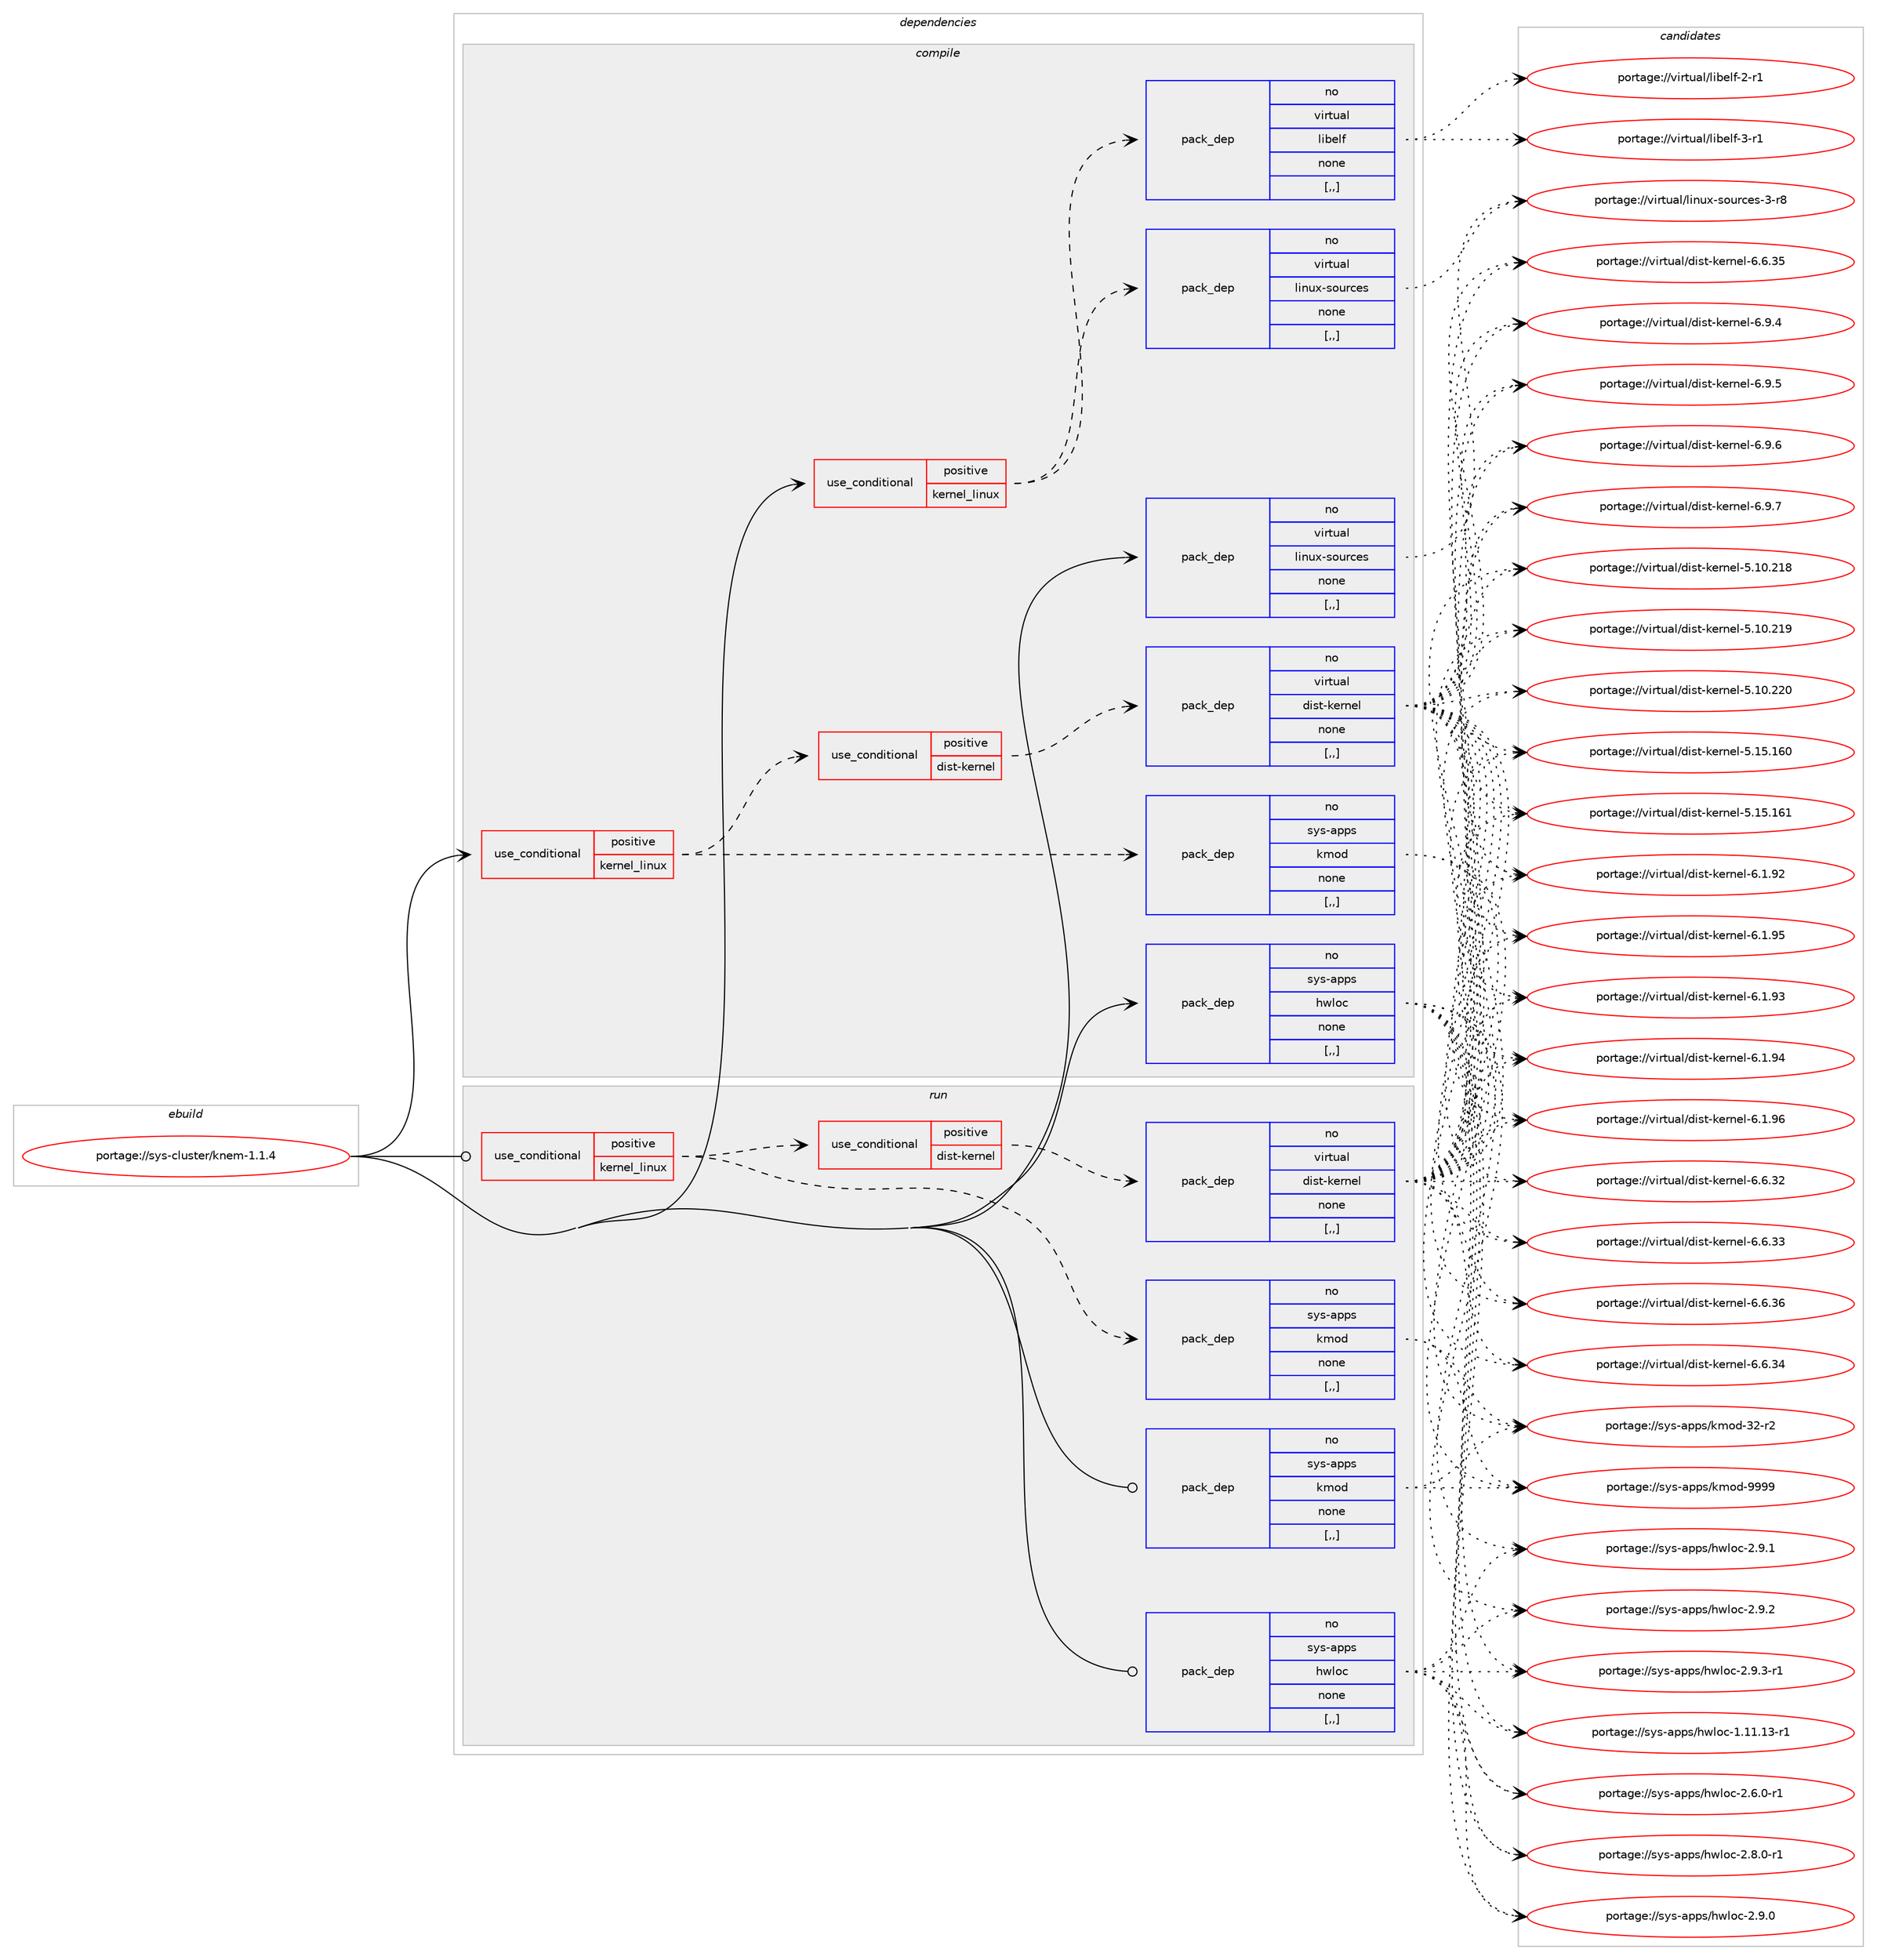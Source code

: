 digraph prolog {

# *************
# Graph options
# *************

newrank=true;
concentrate=true;
compound=true;
graph [rankdir=LR,fontname=Helvetica,fontsize=10,ranksep=1.5];#, ranksep=2.5, nodesep=0.2];
edge  [arrowhead=vee];
node  [fontname=Helvetica,fontsize=10];

# **********
# The ebuild
# **********

subgraph cluster_leftcol {
color=gray;
rank=same;
label=<<i>ebuild</i>>;
id [label="portage://sys-cluster/knem-1.1.4", color=red, width=4, href="../sys-cluster/knem-1.1.4.svg"];
}

# ****************
# The dependencies
# ****************

subgraph cluster_midcol {
color=gray;
label=<<i>dependencies</i>>;
subgraph cluster_compile {
fillcolor="#eeeeee";
style=filled;
label=<<i>compile</i>>;
subgraph cond111672 {
dependency420943 [label=<<TABLE BORDER="0" CELLBORDER="1" CELLSPACING="0" CELLPADDING="4"><TR><TD ROWSPAN="3" CELLPADDING="10">use_conditional</TD></TR><TR><TD>positive</TD></TR><TR><TD>kernel_linux</TD></TR></TABLE>>, shape=none, color=red];
subgraph pack306396 {
dependency420944 [label=<<TABLE BORDER="0" CELLBORDER="1" CELLSPACING="0" CELLPADDING="4" WIDTH="220"><TR><TD ROWSPAN="6" CELLPADDING="30">pack_dep</TD></TR><TR><TD WIDTH="110">no</TD></TR><TR><TD>sys-apps</TD></TR><TR><TD>kmod</TD></TR><TR><TD>none</TD></TR><TR><TD>[,,]</TD></TR></TABLE>>, shape=none, color=blue];
}
dependency420943:e -> dependency420944:w [weight=20,style="dashed",arrowhead="vee"];
subgraph cond111673 {
dependency420945 [label=<<TABLE BORDER="0" CELLBORDER="1" CELLSPACING="0" CELLPADDING="4"><TR><TD ROWSPAN="3" CELLPADDING="10">use_conditional</TD></TR><TR><TD>positive</TD></TR><TR><TD>dist-kernel</TD></TR></TABLE>>, shape=none, color=red];
subgraph pack306397 {
dependency420946 [label=<<TABLE BORDER="0" CELLBORDER="1" CELLSPACING="0" CELLPADDING="4" WIDTH="220"><TR><TD ROWSPAN="6" CELLPADDING="30">pack_dep</TD></TR><TR><TD WIDTH="110">no</TD></TR><TR><TD>virtual</TD></TR><TR><TD>dist-kernel</TD></TR><TR><TD>none</TD></TR><TR><TD>[,,]</TD></TR></TABLE>>, shape=none, color=blue];
}
dependency420945:e -> dependency420946:w [weight=20,style="dashed",arrowhead="vee"];
}
dependency420943:e -> dependency420945:w [weight=20,style="dashed",arrowhead="vee"];
}
id:e -> dependency420943:w [weight=20,style="solid",arrowhead="vee"];
subgraph cond111674 {
dependency420947 [label=<<TABLE BORDER="0" CELLBORDER="1" CELLSPACING="0" CELLPADDING="4"><TR><TD ROWSPAN="3" CELLPADDING="10">use_conditional</TD></TR><TR><TD>positive</TD></TR><TR><TD>kernel_linux</TD></TR></TABLE>>, shape=none, color=red];
subgraph pack306398 {
dependency420948 [label=<<TABLE BORDER="0" CELLBORDER="1" CELLSPACING="0" CELLPADDING="4" WIDTH="220"><TR><TD ROWSPAN="6" CELLPADDING="30">pack_dep</TD></TR><TR><TD WIDTH="110">no</TD></TR><TR><TD>virtual</TD></TR><TR><TD>linux-sources</TD></TR><TR><TD>none</TD></TR><TR><TD>[,,]</TD></TR></TABLE>>, shape=none, color=blue];
}
dependency420947:e -> dependency420948:w [weight=20,style="dashed",arrowhead="vee"];
subgraph pack306399 {
dependency420949 [label=<<TABLE BORDER="0" CELLBORDER="1" CELLSPACING="0" CELLPADDING="4" WIDTH="220"><TR><TD ROWSPAN="6" CELLPADDING="30">pack_dep</TD></TR><TR><TD WIDTH="110">no</TD></TR><TR><TD>virtual</TD></TR><TR><TD>libelf</TD></TR><TR><TD>none</TD></TR><TR><TD>[,,]</TD></TR></TABLE>>, shape=none, color=blue];
}
dependency420947:e -> dependency420949:w [weight=20,style="dashed",arrowhead="vee"];
}
id:e -> dependency420947:w [weight=20,style="solid",arrowhead="vee"];
subgraph pack306400 {
dependency420950 [label=<<TABLE BORDER="0" CELLBORDER="1" CELLSPACING="0" CELLPADDING="4" WIDTH="220"><TR><TD ROWSPAN="6" CELLPADDING="30">pack_dep</TD></TR><TR><TD WIDTH="110">no</TD></TR><TR><TD>sys-apps</TD></TR><TR><TD>hwloc</TD></TR><TR><TD>none</TD></TR><TR><TD>[,,]</TD></TR></TABLE>>, shape=none, color=blue];
}
id:e -> dependency420950:w [weight=20,style="solid",arrowhead="vee"];
subgraph pack306401 {
dependency420951 [label=<<TABLE BORDER="0" CELLBORDER="1" CELLSPACING="0" CELLPADDING="4" WIDTH="220"><TR><TD ROWSPAN="6" CELLPADDING="30">pack_dep</TD></TR><TR><TD WIDTH="110">no</TD></TR><TR><TD>virtual</TD></TR><TR><TD>linux-sources</TD></TR><TR><TD>none</TD></TR><TR><TD>[,,]</TD></TR></TABLE>>, shape=none, color=blue];
}
id:e -> dependency420951:w [weight=20,style="solid",arrowhead="vee"];
}
subgraph cluster_compileandrun {
fillcolor="#eeeeee";
style=filled;
label=<<i>compile and run</i>>;
}
subgraph cluster_run {
fillcolor="#eeeeee";
style=filled;
label=<<i>run</i>>;
subgraph cond111675 {
dependency420952 [label=<<TABLE BORDER="0" CELLBORDER="1" CELLSPACING="0" CELLPADDING="4"><TR><TD ROWSPAN="3" CELLPADDING="10">use_conditional</TD></TR><TR><TD>positive</TD></TR><TR><TD>kernel_linux</TD></TR></TABLE>>, shape=none, color=red];
subgraph pack306402 {
dependency420953 [label=<<TABLE BORDER="0" CELLBORDER="1" CELLSPACING="0" CELLPADDING="4" WIDTH="220"><TR><TD ROWSPAN="6" CELLPADDING="30">pack_dep</TD></TR><TR><TD WIDTH="110">no</TD></TR><TR><TD>sys-apps</TD></TR><TR><TD>kmod</TD></TR><TR><TD>none</TD></TR><TR><TD>[,,]</TD></TR></TABLE>>, shape=none, color=blue];
}
dependency420952:e -> dependency420953:w [weight=20,style="dashed",arrowhead="vee"];
subgraph cond111676 {
dependency420954 [label=<<TABLE BORDER="0" CELLBORDER="1" CELLSPACING="0" CELLPADDING="4"><TR><TD ROWSPAN="3" CELLPADDING="10">use_conditional</TD></TR><TR><TD>positive</TD></TR><TR><TD>dist-kernel</TD></TR></TABLE>>, shape=none, color=red];
subgraph pack306403 {
dependency420955 [label=<<TABLE BORDER="0" CELLBORDER="1" CELLSPACING="0" CELLPADDING="4" WIDTH="220"><TR><TD ROWSPAN="6" CELLPADDING="30">pack_dep</TD></TR><TR><TD WIDTH="110">no</TD></TR><TR><TD>virtual</TD></TR><TR><TD>dist-kernel</TD></TR><TR><TD>none</TD></TR><TR><TD>[,,]</TD></TR></TABLE>>, shape=none, color=blue];
}
dependency420954:e -> dependency420955:w [weight=20,style="dashed",arrowhead="vee"];
}
dependency420952:e -> dependency420954:w [weight=20,style="dashed",arrowhead="vee"];
}
id:e -> dependency420952:w [weight=20,style="solid",arrowhead="odot"];
subgraph pack306404 {
dependency420956 [label=<<TABLE BORDER="0" CELLBORDER="1" CELLSPACING="0" CELLPADDING="4" WIDTH="220"><TR><TD ROWSPAN="6" CELLPADDING="30">pack_dep</TD></TR><TR><TD WIDTH="110">no</TD></TR><TR><TD>sys-apps</TD></TR><TR><TD>hwloc</TD></TR><TR><TD>none</TD></TR><TR><TD>[,,]</TD></TR></TABLE>>, shape=none, color=blue];
}
id:e -> dependency420956:w [weight=20,style="solid",arrowhead="odot"];
subgraph pack306405 {
dependency420957 [label=<<TABLE BORDER="0" CELLBORDER="1" CELLSPACING="0" CELLPADDING="4" WIDTH="220"><TR><TD ROWSPAN="6" CELLPADDING="30">pack_dep</TD></TR><TR><TD WIDTH="110">no</TD></TR><TR><TD>sys-apps</TD></TR><TR><TD>kmod</TD></TR><TR><TD>none</TD></TR><TR><TD>[,,]</TD></TR></TABLE>>, shape=none, color=blue];
}
id:e -> dependency420957:w [weight=20,style="solid",arrowhead="odot"];
}
}

# **************
# The candidates
# **************

subgraph cluster_choices {
rank=same;
color=gray;
label=<<i>candidates</i>>;

subgraph choice306396 {
color=black;
nodesep=1;
choice1151211154597112112115471071091111004551504511450 [label="portage://sys-apps/kmod-32-r2", color=red, width=4,href="../sys-apps/kmod-32-r2.svg"];
choice1151211154597112112115471071091111004557575757 [label="portage://sys-apps/kmod-9999", color=red, width=4,href="../sys-apps/kmod-9999.svg"];
dependency420944:e -> choice1151211154597112112115471071091111004551504511450:w [style=dotted,weight="100"];
dependency420944:e -> choice1151211154597112112115471071091111004557575757:w [style=dotted,weight="100"];
}
subgraph choice306397 {
color=black;
nodesep=1;
choice118105114116117971084710010511511645107101114110101108455346494846504956 [label="portage://virtual/dist-kernel-5.10.218", color=red, width=4,href="../virtual/dist-kernel-5.10.218.svg"];
choice118105114116117971084710010511511645107101114110101108455346494846504957 [label="portage://virtual/dist-kernel-5.10.219", color=red, width=4,href="../virtual/dist-kernel-5.10.219.svg"];
choice118105114116117971084710010511511645107101114110101108455346494846505048 [label="portage://virtual/dist-kernel-5.10.220", color=red, width=4,href="../virtual/dist-kernel-5.10.220.svg"];
choice118105114116117971084710010511511645107101114110101108455346495346495448 [label="portage://virtual/dist-kernel-5.15.160", color=red, width=4,href="../virtual/dist-kernel-5.15.160.svg"];
choice118105114116117971084710010511511645107101114110101108455346495346495449 [label="portage://virtual/dist-kernel-5.15.161", color=red, width=4,href="../virtual/dist-kernel-5.15.161.svg"];
choice11810511411611797108471001051151164510710111411010110845544649465750 [label="portage://virtual/dist-kernel-6.1.92", color=red, width=4,href="../virtual/dist-kernel-6.1.92.svg"];
choice11810511411611797108471001051151164510710111411010110845544649465751 [label="portage://virtual/dist-kernel-6.1.93", color=red, width=4,href="../virtual/dist-kernel-6.1.93.svg"];
choice11810511411611797108471001051151164510710111411010110845544649465752 [label="portage://virtual/dist-kernel-6.1.94", color=red, width=4,href="../virtual/dist-kernel-6.1.94.svg"];
choice11810511411611797108471001051151164510710111411010110845544649465753 [label="portage://virtual/dist-kernel-6.1.95", color=red, width=4,href="../virtual/dist-kernel-6.1.95.svg"];
choice11810511411611797108471001051151164510710111411010110845544649465754 [label="portage://virtual/dist-kernel-6.1.96", color=red, width=4,href="../virtual/dist-kernel-6.1.96.svg"];
choice11810511411611797108471001051151164510710111411010110845544654465150 [label="portage://virtual/dist-kernel-6.6.32", color=red, width=4,href="../virtual/dist-kernel-6.6.32.svg"];
choice11810511411611797108471001051151164510710111411010110845544654465151 [label="portage://virtual/dist-kernel-6.6.33", color=red, width=4,href="../virtual/dist-kernel-6.6.33.svg"];
choice11810511411611797108471001051151164510710111411010110845544654465152 [label="portage://virtual/dist-kernel-6.6.34", color=red, width=4,href="../virtual/dist-kernel-6.6.34.svg"];
choice11810511411611797108471001051151164510710111411010110845544654465153 [label="portage://virtual/dist-kernel-6.6.35", color=red, width=4,href="../virtual/dist-kernel-6.6.35.svg"];
choice11810511411611797108471001051151164510710111411010110845544654465154 [label="portage://virtual/dist-kernel-6.6.36", color=red, width=4,href="../virtual/dist-kernel-6.6.36.svg"];
choice118105114116117971084710010511511645107101114110101108455446574652 [label="portage://virtual/dist-kernel-6.9.4", color=red, width=4,href="../virtual/dist-kernel-6.9.4.svg"];
choice118105114116117971084710010511511645107101114110101108455446574653 [label="portage://virtual/dist-kernel-6.9.5", color=red, width=4,href="../virtual/dist-kernel-6.9.5.svg"];
choice118105114116117971084710010511511645107101114110101108455446574654 [label="portage://virtual/dist-kernel-6.9.6", color=red, width=4,href="../virtual/dist-kernel-6.9.6.svg"];
choice118105114116117971084710010511511645107101114110101108455446574655 [label="portage://virtual/dist-kernel-6.9.7", color=red, width=4,href="../virtual/dist-kernel-6.9.7.svg"];
dependency420946:e -> choice118105114116117971084710010511511645107101114110101108455346494846504956:w [style=dotted,weight="100"];
dependency420946:e -> choice118105114116117971084710010511511645107101114110101108455346494846504957:w [style=dotted,weight="100"];
dependency420946:e -> choice118105114116117971084710010511511645107101114110101108455346494846505048:w [style=dotted,weight="100"];
dependency420946:e -> choice118105114116117971084710010511511645107101114110101108455346495346495448:w [style=dotted,weight="100"];
dependency420946:e -> choice118105114116117971084710010511511645107101114110101108455346495346495449:w [style=dotted,weight="100"];
dependency420946:e -> choice11810511411611797108471001051151164510710111411010110845544649465750:w [style=dotted,weight="100"];
dependency420946:e -> choice11810511411611797108471001051151164510710111411010110845544649465751:w [style=dotted,weight="100"];
dependency420946:e -> choice11810511411611797108471001051151164510710111411010110845544649465752:w [style=dotted,weight="100"];
dependency420946:e -> choice11810511411611797108471001051151164510710111411010110845544649465753:w [style=dotted,weight="100"];
dependency420946:e -> choice11810511411611797108471001051151164510710111411010110845544649465754:w [style=dotted,weight="100"];
dependency420946:e -> choice11810511411611797108471001051151164510710111411010110845544654465150:w [style=dotted,weight="100"];
dependency420946:e -> choice11810511411611797108471001051151164510710111411010110845544654465151:w [style=dotted,weight="100"];
dependency420946:e -> choice11810511411611797108471001051151164510710111411010110845544654465152:w [style=dotted,weight="100"];
dependency420946:e -> choice11810511411611797108471001051151164510710111411010110845544654465153:w [style=dotted,weight="100"];
dependency420946:e -> choice11810511411611797108471001051151164510710111411010110845544654465154:w [style=dotted,weight="100"];
dependency420946:e -> choice118105114116117971084710010511511645107101114110101108455446574652:w [style=dotted,weight="100"];
dependency420946:e -> choice118105114116117971084710010511511645107101114110101108455446574653:w [style=dotted,weight="100"];
dependency420946:e -> choice118105114116117971084710010511511645107101114110101108455446574654:w [style=dotted,weight="100"];
dependency420946:e -> choice118105114116117971084710010511511645107101114110101108455446574655:w [style=dotted,weight="100"];
}
subgraph choice306398 {
color=black;
nodesep=1;
choice1181051141161179710847108105110117120451151111171149910111545514511456 [label="portage://virtual/linux-sources-3-r8", color=red, width=4,href="../virtual/linux-sources-3-r8.svg"];
dependency420948:e -> choice1181051141161179710847108105110117120451151111171149910111545514511456:w [style=dotted,weight="100"];
}
subgraph choice306399 {
color=black;
nodesep=1;
choice11810511411611797108471081059810110810245504511449 [label="portage://virtual/libelf-2-r1", color=red, width=4,href="../virtual/libelf-2-r1.svg"];
choice11810511411611797108471081059810110810245514511449 [label="portage://virtual/libelf-3-r1", color=red, width=4,href="../virtual/libelf-3-r1.svg"];
dependency420949:e -> choice11810511411611797108471081059810110810245504511449:w [style=dotted,weight="100"];
dependency420949:e -> choice11810511411611797108471081059810110810245514511449:w [style=dotted,weight="100"];
}
subgraph choice306400 {
color=black;
nodesep=1;
choice1151211154597112112115471041191081119945494649494649514511449 [label="portage://sys-apps/hwloc-1.11.13-r1", color=red, width=4,href="../sys-apps/hwloc-1.11.13-r1.svg"];
choice115121115459711211211547104119108111994550465446484511449 [label="portage://sys-apps/hwloc-2.6.0-r1", color=red, width=4,href="../sys-apps/hwloc-2.6.0-r1.svg"];
choice115121115459711211211547104119108111994550465646484511449 [label="portage://sys-apps/hwloc-2.8.0-r1", color=red, width=4,href="../sys-apps/hwloc-2.8.0-r1.svg"];
choice11512111545971121121154710411910811199455046574648 [label="portage://sys-apps/hwloc-2.9.0", color=red, width=4,href="../sys-apps/hwloc-2.9.0.svg"];
choice11512111545971121121154710411910811199455046574649 [label="portage://sys-apps/hwloc-2.9.1", color=red, width=4,href="../sys-apps/hwloc-2.9.1.svg"];
choice11512111545971121121154710411910811199455046574650 [label="portage://sys-apps/hwloc-2.9.2", color=red, width=4,href="../sys-apps/hwloc-2.9.2.svg"];
choice115121115459711211211547104119108111994550465746514511449 [label="portage://sys-apps/hwloc-2.9.3-r1", color=red, width=4,href="../sys-apps/hwloc-2.9.3-r1.svg"];
dependency420950:e -> choice1151211154597112112115471041191081119945494649494649514511449:w [style=dotted,weight="100"];
dependency420950:e -> choice115121115459711211211547104119108111994550465446484511449:w [style=dotted,weight="100"];
dependency420950:e -> choice115121115459711211211547104119108111994550465646484511449:w [style=dotted,weight="100"];
dependency420950:e -> choice11512111545971121121154710411910811199455046574648:w [style=dotted,weight="100"];
dependency420950:e -> choice11512111545971121121154710411910811199455046574649:w [style=dotted,weight="100"];
dependency420950:e -> choice11512111545971121121154710411910811199455046574650:w [style=dotted,weight="100"];
dependency420950:e -> choice115121115459711211211547104119108111994550465746514511449:w [style=dotted,weight="100"];
}
subgraph choice306401 {
color=black;
nodesep=1;
choice1181051141161179710847108105110117120451151111171149910111545514511456 [label="portage://virtual/linux-sources-3-r8", color=red, width=4,href="../virtual/linux-sources-3-r8.svg"];
dependency420951:e -> choice1181051141161179710847108105110117120451151111171149910111545514511456:w [style=dotted,weight="100"];
}
subgraph choice306402 {
color=black;
nodesep=1;
choice1151211154597112112115471071091111004551504511450 [label="portage://sys-apps/kmod-32-r2", color=red, width=4,href="../sys-apps/kmod-32-r2.svg"];
choice1151211154597112112115471071091111004557575757 [label="portage://sys-apps/kmod-9999", color=red, width=4,href="../sys-apps/kmod-9999.svg"];
dependency420953:e -> choice1151211154597112112115471071091111004551504511450:w [style=dotted,weight="100"];
dependency420953:e -> choice1151211154597112112115471071091111004557575757:w [style=dotted,weight="100"];
}
subgraph choice306403 {
color=black;
nodesep=1;
choice118105114116117971084710010511511645107101114110101108455346494846504956 [label="portage://virtual/dist-kernel-5.10.218", color=red, width=4,href="../virtual/dist-kernel-5.10.218.svg"];
choice118105114116117971084710010511511645107101114110101108455346494846504957 [label="portage://virtual/dist-kernel-5.10.219", color=red, width=4,href="../virtual/dist-kernel-5.10.219.svg"];
choice118105114116117971084710010511511645107101114110101108455346494846505048 [label="portage://virtual/dist-kernel-5.10.220", color=red, width=4,href="../virtual/dist-kernel-5.10.220.svg"];
choice118105114116117971084710010511511645107101114110101108455346495346495448 [label="portage://virtual/dist-kernel-5.15.160", color=red, width=4,href="../virtual/dist-kernel-5.15.160.svg"];
choice118105114116117971084710010511511645107101114110101108455346495346495449 [label="portage://virtual/dist-kernel-5.15.161", color=red, width=4,href="../virtual/dist-kernel-5.15.161.svg"];
choice11810511411611797108471001051151164510710111411010110845544649465750 [label="portage://virtual/dist-kernel-6.1.92", color=red, width=4,href="../virtual/dist-kernel-6.1.92.svg"];
choice11810511411611797108471001051151164510710111411010110845544649465751 [label="portage://virtual/dist-kernel-6.1.93", color=red, width=4,href="../virtual/dist-kernel-6.1.93.svg"];
choice11810511411611797108471001051151164510710111411010110845544649465752 [label="portage://virtual/dist-kernel-6.1.94", color=red, width=4,href="../virtual/dist-kernel-6.1.94.svg"];
choice11810511411611797108471001051151164510710111411010110845544649465753 [label="portage://virtual/dist-kernel-6.1.95", color=red, width=4,href="../virtual/dist-kernel-6.1.95.svg"];
choice11810511411611797108471001051151164510710111411010110845544649465754 [label="portage://virtual/dist-kernel-6.1.96", color=red, width=4,href="../virtual/dist-kernel-6.1.96.svg"];
choice11810511411611797108471001051151164510710111411010110845544654465150 [label="portage://virtual/dist-kernel-6.6.32", color=red, width=4,href="../virtual/dist-kernel-6.6.32.svg"];
choice11810511411611797108471001051151164510710111411010110845544654465151 [label="portage://virtual/dist-kernel-6.6.33", color=red, width=4,href="../virtual/dist-kernel-6.6.33.svg"];
choice11810511411611797108471001051151164510710111411010110845544654465152 [label="portage://virtual/dist-kernel-6.6.34", color=red, width=4,href="../virtual/dist-kernel-6.6.34.svg"];
choice11810511411611797108471001051151164510710111411010110845544654465153 [label="portage://virtual/dist-kernel-6.6.35", color=red, width=4,href="../virtual/dist-kernel-6.6.35.svg"];
choice11810511411611797108471001051151164510710111411010110845544654465154 [label="portage://virtual/dist-kernel-6.6.36", color=red, width=4,href="../virtual/dist-kernel-6.6.36.svg"];
choice118105114116117971084710010511511645107101114110101108455446574652 [label="portage://virtual/dist-kernel-6.9.4", color=red, width=4,href="../virtual/dist-kernel-6.9.4.svg"];
choice118105114116117971084710010511511645107101114110101108455446574653 [label="portage://virtual/dist-kernel-6.9.5", color=red, width=4,href="../virtual/dist-kernel-6.9.5.svg"];
choice118105114116117971084710010511511645107101114110101108455446574654 [label="portage://virtual/dist-kernel-6.9.6", color=red, width=4,href="../virtual/dist-kernel-6.9.6.svg"];
choice118105114116117971084710010511511645107101114110101108455446574655 [label="portage://virtual/dist-kernel-6.9.7", color=red, width=4,href="../virtual/dist-kernel-6.9.7.svg"];
dependency420955:e -> choice118105114116117971084710010511511645107101114110101108455346494846504956:w [style=dotted,weight="100"];
dependency420955:e -> choice118105114116117971084710010511511645107101114110101108455346494846504957:w [style=dotted,weight="100"];
dependency420955:e -> choice118105114116117971084710010511511645107101114110101108455346494846505048:w [style=dotted,weight="100"];
dependency420955:e -> choice118105114116117971084710010511511645107101114110101108455346495346495448:w [style=dotted,weight="100"];
dependency420955:e -> choice118105114116117971084710010511511645107101114110101108455346495346495449:w [style=dotted,weight="100"];
dependency420955:e -> choice11810511411611797108471001051151164510710111411010110845544649465750:w [style=dotted,weight="100"];
dependency420955:e -> choice11810511411611797108471001051151164510710111411010110845544649465751:w [style=dotted,weight="100"];
dependency420955:e -> choice11810511411611797108471001051151164510710111411010110845544649465752:w [style=dotted,weight="100"];
dependency420955:e -> choice11810511411611797108471001051151164510710111411010110845544649465753:w [style=dotted,weight="100"];
dependency420955:e -> choice11810511411611797108471001051151164510710111411010110845544649465754:w [style=dotted,weight="100"];
dependency420955:e -> choice11810511411611797108471001051151164510710111411010110845544654465150:w [style=dotted,weight="100"];
dependency420955:e -> choice11810511411611797108471001051151164510710111411010110845544654465151:w [style=dotted,weight="100"];
dependency420955:e -> choice11810511411611797108471001051151164510710111411010110845544654465152:w [style=dotted,weight="100"];
dependency420955:e -> choice11810511411611797108471001051151164510710111411010110845544654465153:w [style=dotted,weight="100"];
dependency420955:e -> choice11810511411611797108471001051151164510710111411010110845544654465154:w [style=dotted,weight="100"];
dependency420955:e -> choice118105114116117971084710010511511645107101114110101108455446574652:w [style=dotted,weight="100"];
dependency420955:e -> choice118105114116117971084710010511511645107101114110101108455446574653:w [style=dotted,weight="100"];
dependency420955:e -> choice118105114116117971084710010511511645107101114110101108455446574654:w [style=dotted,weight="100"];
dependency420955:e -> choice118105114116117971084710010511511645107101114110101108455446574655:w [style=dotted,weight="100"];
}
subgraph choice306404 {
color=black;
nodesep=1;
choice1151211154597112112115471041191081119945494649494649514511449 [label="portage://sys-apps/hwloc-1.11.13-r1", color=red, width=4,href="../sys-apps/hwloc-1.11.13-r1.svg"];
choice115121115459711211211547104119108111994550465446484511449 [label="portage://sys-apps/hwloc-2.6.0-r1", color=red, width=4,href="../sys-apps/hwloc-2.6.0-r1.svg"];
choice115121115459711211211547104119108111994550465646484511449 [label="portage://sys-apps/hwloc-2.8.0-r1", color=red, width=4,href="../sys-apps/hwloc-2.8.0-r1.svg"];
choice11512111545971121121154710411910811199455046574648 [label="portage://sys-apps/hwloc-2.9.0", color=red, width=4,href="../sys-apps/hwloc-2.9.0.svg"];
choice11512111545971121121154710411910811199455046574649 [label="portage://sys-apps/hwloc-2.9.1", color=red, width=4,href="../sys-apps/hwloc-2.9.1.svg"];
choice11512111545971121121154710411910811199455046574650 [label="portage://sys-apps/hwloc-2.9.2", color=red, width=4,href="../sys-apps/hwloc-2.9.2.svg"];
choice115121115459711211211547104119108111994550465746514511449 [label="portage://sys-apps/hwloc-2.9.3-r1", color=red, width=4,href="../sys-apps/hwloc-2.9.3-r1.svg"];
dependency420956:e -> choice1151211154597112112115471041191081119945494649494649514511449:w [style=dotted,weight="100"];
dependency420956:e -> choice115121115459711211211547104119108111994550465446484511449:w [style=dotted,weight="100"];
dependency420956:e -> choice115121115459711211211547104119108111994550465646484511449:w [style=dotted,weight="100"];
dependency420956:e -> choice11512111545971121121154710411910811199455046574648:w [style=dotted,weight="100"];
dependency420956:e -> choice11512111545971121121154710411910811199455046574649:w [style=dotted,weight="100"];
dependency420956:e -> choice11512111545971121121154710411910811199455046574650:w [style=dotted,weight="100"];
dependency420956:e -> choice115121115459711211211547104119108111994550465746514511449:w [style=dotted,weight="100"];
}
subgraph choice306405 {
color=black;
nodesep=1;
choice1151211154597112112115471071091111004551504511450 [label="portage://sys-apps/kmod-32-r2", color=red, width=4,href="../sys-apps/kmod-32-r2.svg"];
choice1151211154597112112115471071091111004557575757 [label="portage://sys-apps/kmod-9999", color=red, width=4,href="../sys-apps/kmod-9999.svg"];
dependency420957:e -> choice1151211154597112112115471071091111004551504511450:w [style=dotted,weight="100"];
dependency420957:e -> choice1151211154597112112115471071091111004557575757:w [style=dotted,weight="100"];
}
}

}
